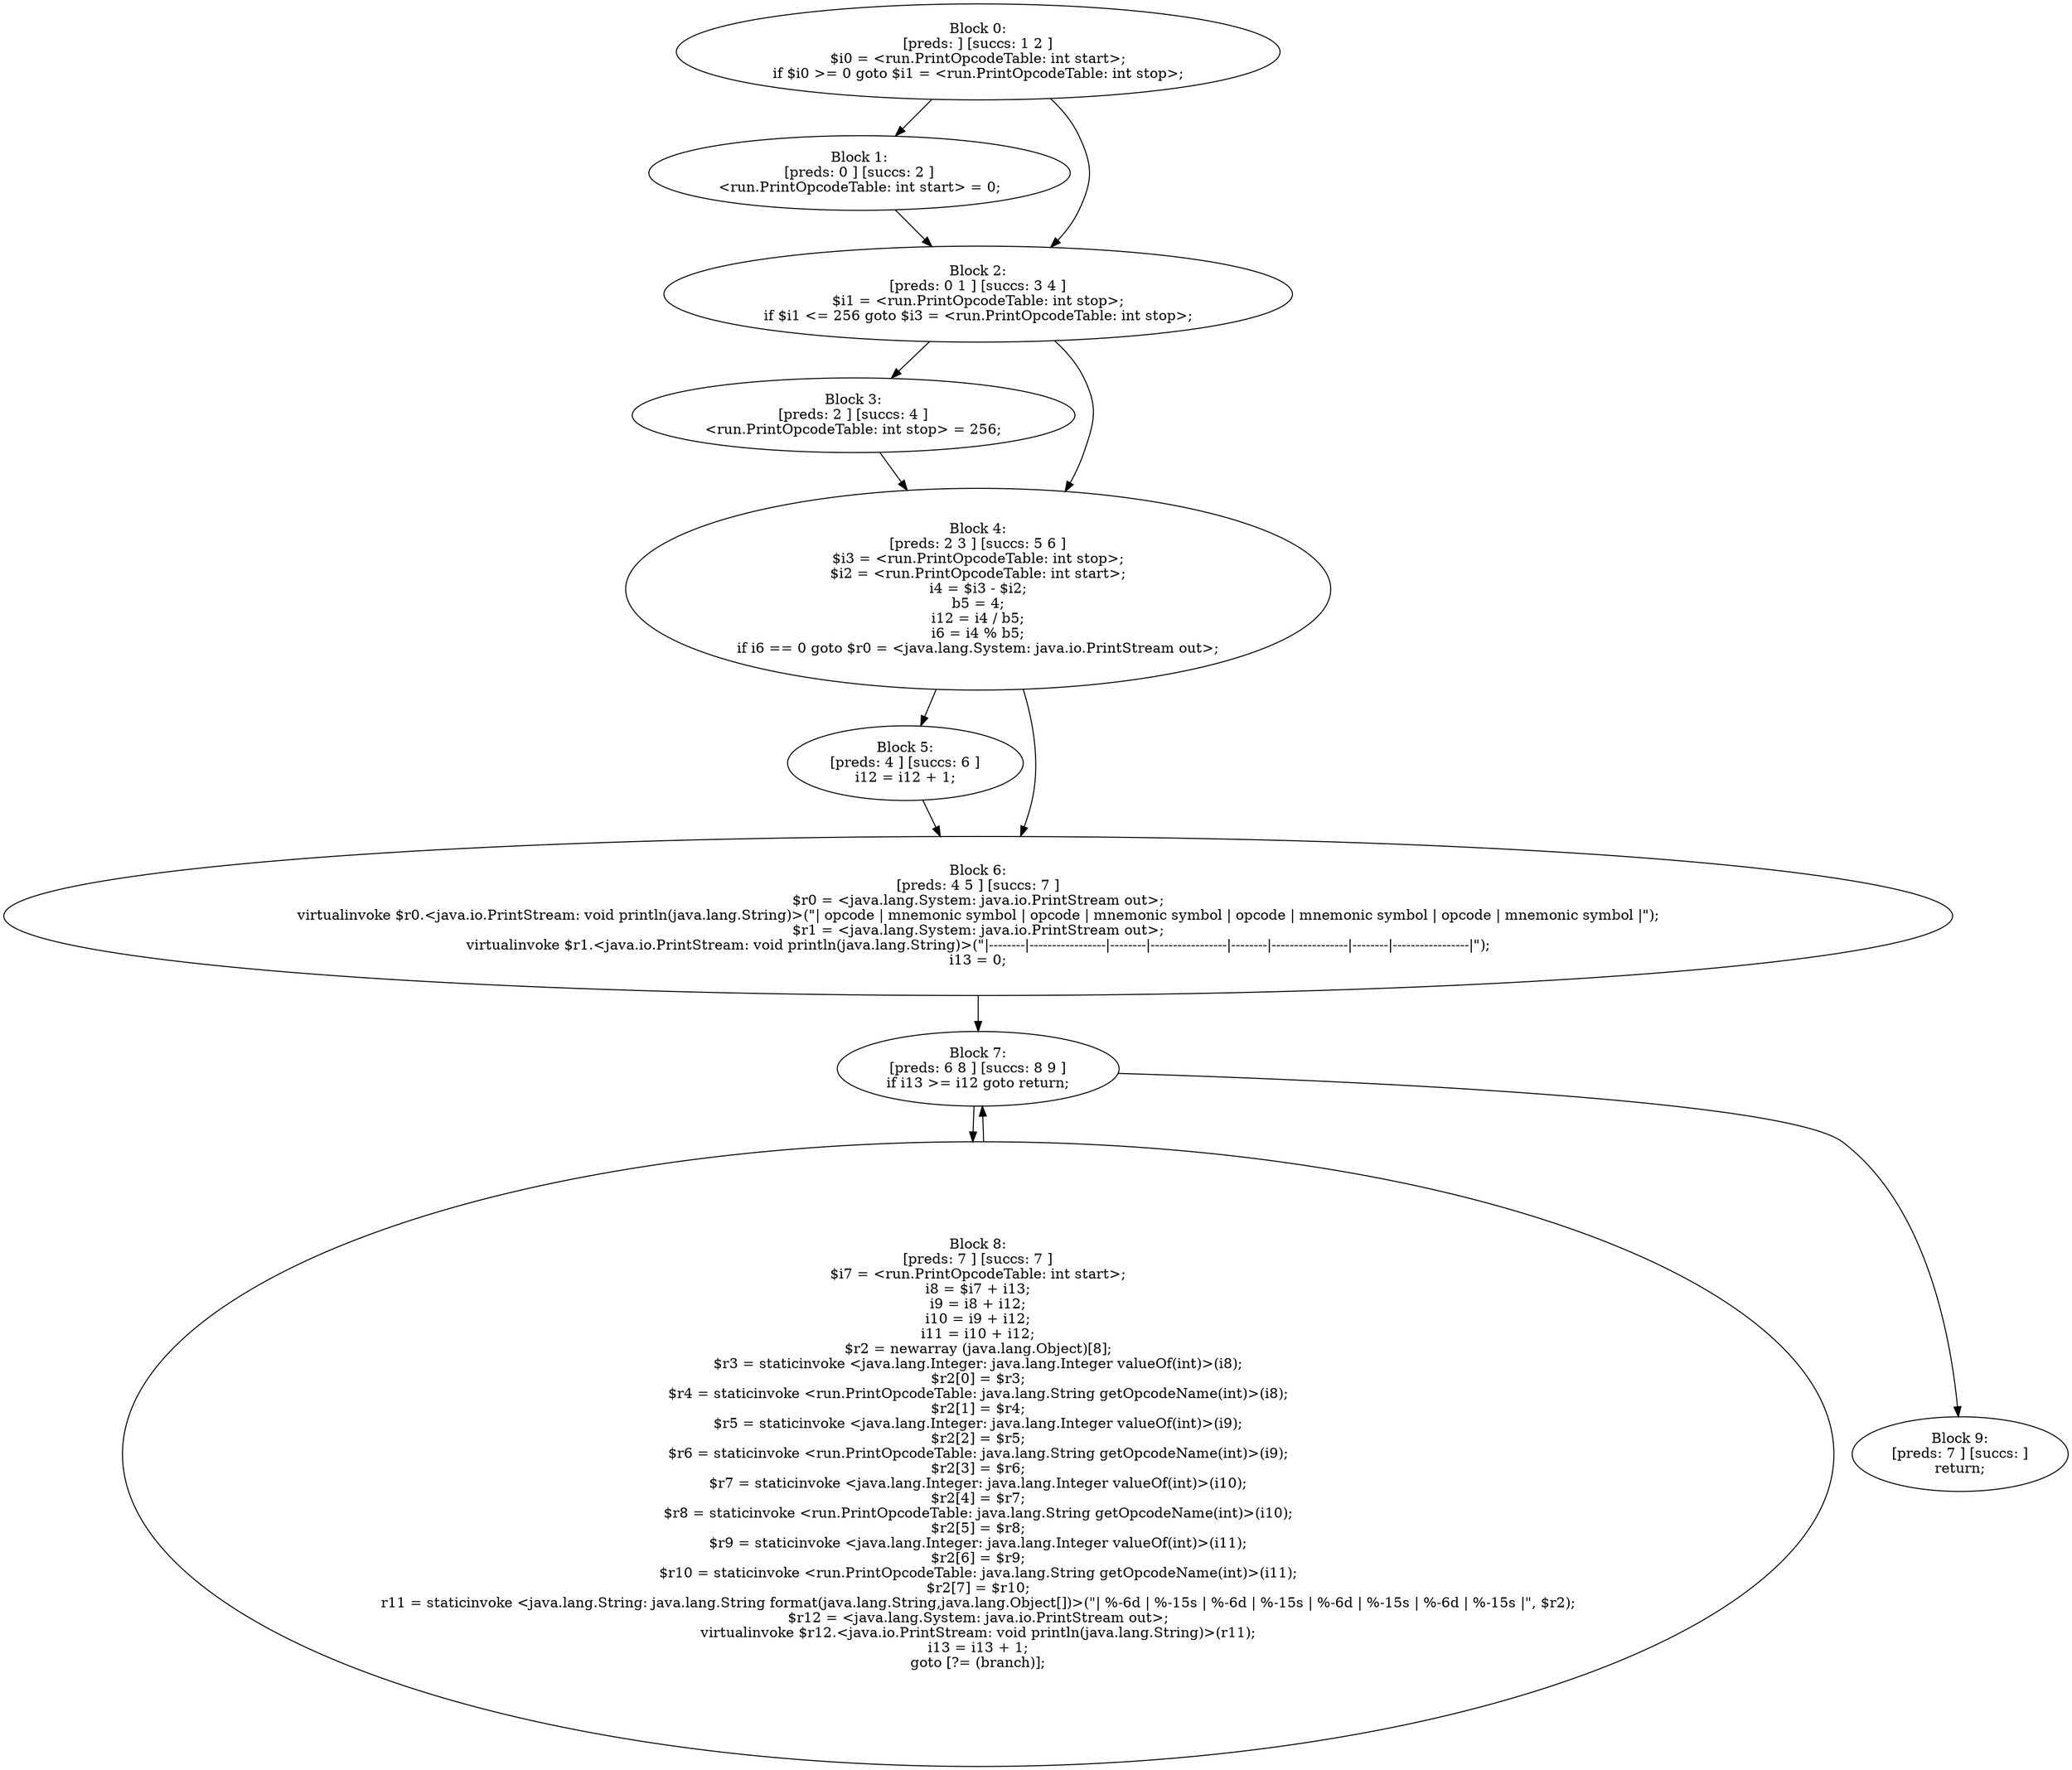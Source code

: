 digraph "unitGraph" {
    "Block 0:
[preds: ] [succs: 1 2 ]
$i0 = <run.PrintOpcodeTable: int start>;
if $i0 >= 0 goto $i1 = <run.PrintOpcodeTable: int stop>;
"
    "Block 1:
[preds: 0 ] [succs: 2 ]
<run.PrintOpcodeTable: int start> = 0;
"
    "Block 2:
[preds: 0 1 ] [succs: 3 4 ]
$i1 = <run.PrintOpcodeTable: int stop>;
if $i1 <= 256 goto $i3 = <run.PrintOpcodeTable: int stop>;
"
    "Block 3:
[preds: 2 ] [succs: 4 ]
<run.PrintOpcodeTable: int stop> = 256;
"
    "Block 4:
[preds: 2 3 ] [succs: 5 6 ]
$i3 = <run.PrintOpcodeTable: int stop>;
$i2 = <run.PrintOpcodeTable: int start>;
i4 = $i3 - $i2;
b5 = 4;
i12 = i4 / b5;
i6 = i4 % b5;
if i6 == 0 goto $r0 = <java.lang.System: java.io.PrintStream out>;
"
    "Block 5:
[preds: 4 ] [succs: 6 ]
i12 = i12 + 1;
"
    "Block 6:
[preds: 4 5 ] [succs: 7 ]
$r0 = <java.lang.System: java.io.PrintStream out>;
virtualinvoke $r0.<java.io.PrintStream: void println(java.lang.String)>(\"| opcode | mnemonic symbol | opcode | mnemonic symbol | opcode | mnemonic symbol | opcode | mnemonic symbol |\");
$r1 = <java.lang.System: java.io.PrintStream out>;
virtualinvoke $r1.<java.io.PrintStream: void println(java.lang.String)>(\"|--------|-----------------|--------|-----------------|--------|-----------------|--------|-----------------|\");
i13 = 0;
"
    "Block 7:
[preds: 6 8 ] [succs: 8 9 ]
if i13 >= i12 goto return;
"
    "Block 8:
[preds: 7 ] [succs: 7 ]
$i7 = <run.PrintOpcodeTable: int start>;
i8 = $i7 + i13;
i9 = i8 + i12;
i10 = i9 + i12;
i11 = i10 + i12;
$r2 = newarray (java.lang.Object)[8];
$r3 = staticinvoke <java.lang.Integer: java.lang.Integer valueOf(int)>(i8);
$r2[0] = $r3;
$r4 = staticinvoke <run.PrintOpcodeTable: java.lang.String getOpcodeName(int)>(i8);
$r2[1] = $r4;
$r5 = staticinvoke <java.lang.Integer: java.lang.Integer valueOf(int)>(i9);
$r2[2] = $r5;
$r6 = staticinvoke <run.PrintOpcodeTable: java.lang.String getOpcodeName(int)>(i9);
$r2[3] = $r6;
$r7 = staticinvoke <java.lang.Integer: java.lang.Integer valueOf(int)>(i10);
$r2[4] = $r7;
$r8 = staticinvoke <run.PrintOpcodeTable: java.lang.String getOpcodeName(int)>(i10);
$r2[5] = $r8;
$r9 = staticinvoke <java.lang.Integer: java.lang.Integer valueOf(int)>(i11);
$r2[6] = $r9;
$r10 = staticinvoke <run.PrintOpcodeTable: java.lang.String getOpcodeName(int)>(i11);
$r2[7] = $r10;
r11 = staticinvoke <java.lang.String: java.lang.String format(java.lang.String,java.lang.Object[])>(\"| %-6d | %-15s | %-6d | %-15s | %-6d | %-15s | %-6d | %-15s |\", $r2);
$r12 = <java.lang.System: java.io.PrintStream out>;
virtualinvoke $r12.<java.io.PrintStream: void println(java.lang.String)>(r11);
i13 = i13 + 1;
goto [?= (branch)];
"
    "Block 9:
[preds: 7 ] [succs: ]
return;
"
    "Block 0:
[preds: ] [succs: 1 2 ]
$i0 = <run.PrintOpcodeTable: int start>;
if $i0 >= 0 goto $i1 = <run.PrintOpcodeTable: int stop>;
"->"Block 1:
[preds: 0 ] [succs: 2 ]
<run.PrintOpcodeTable: int start> = 0;
";
    "Block 0:
[preds: ] [succs: 1 2 ]
$i0 = <run.PrintOpcodeTable: int start>;
if $i0 >= 0 goto $i1 = <run.PrintOpcodeTable: int stop>;
"->"Block 2:
[preds: 0 1 ] [succs: 3 4 ]
$i1 = <run.PrintOpcodeTable: int stop>;
if $i1 <= 256 goto $i3 = <run.PrintOpcodeTable: int stop>;
";
    "Block 1:
[preds: 0 ] [succs: 2 ]
<run.PrintOpcodeTable: int start> = 0;
"->"Block 2:
[preds: 0 1 ] [succs: 3 4 ]
$i1 = <run.PrintOpcodeTable: int stop>;
if $i1 <= 256 goto $i3 = <run.PrintOpcodeTable: int stop>;
";
    "Block 2:
[preds: 0 1 ] [succs: 3 4 ]
$i1 = <run.PrintOpcodeTable: int stop>;
if $i1 <= 256 goto $i3 = <run.PrintOpcodeTable: int stop>;
"->"Block 3:
[preds: 2 ] [succs: 4 ]
<run.PrintOpcodeTable: int stop> = 256;
";
    "Block 2:
[preds: 0 1 ] [succs: 3 4 ]
$i1 = <run.PrintOpcodeTable: int stop>;
if $i1 <= 256 goto $i3 = <run.PrintOpcodeTable: int stop>;
"->"Block 4:
[preds: 2 3 ] [succs: 5 6 ]
$i3 = <run.PrintOpcodeTable: int stop>;
$i2 = <run.PrintOpcodeTable: int start>;
i4 = $i3 - $i2;
b5 = 4;
i12 = i4 / b5;
i6 = i4 % b5;
if i6 == 0 goto $r0 = <java.lang.System: java.io.PrintStream out>;
";
    "Block 3:
[preds: 2 ] [succs: 4 ]
<run.PrintOpcodeTable: int stop> = 256;
"->"Block 4:
[preds: 2 3 ] [succs: 5 6 ]
$i3 = <run.PrintOpcodeTable: int stop>;
$i2 = <run.PrintOpcodeTable: int start>;
i4 = $i3 - $i2;
b5 = 4;
i12 = i4 / b5;
i6 = i4 % b5;
if i6 == 0 goto $r0 = <java.lang.System: java.io.PrintStream out>;
";
    "Block 4:
[preds: 2 3 ] [succs: 5 6 ]
$i3 = <run.PrintOpcodeTable: int stop>;
$i2 = <run.PrintOpcodeTable: int start>;
i4 = $i3 - $i2;
b5 = 4;
i12 = i4 / b5;
i6 = i4 % b5;
if i6 == 0 goto $r0 = <java.lang.System: java.io.PrintStream out>;
"->"Block 5:
[preds: 4 ] [succs: 6 ]
i12 = i12 + 1;
";
    "Block 4:
[preds: 2 3 ] [succs: 5 6 ]
$i3 = <run.PrintOpcodeTable: int stop>;
$i2 = <run.PrintOpcodeTable: int start>;
i4 = $i3 - $i2;
b5 = 4;
i12 = i4 / b5;
i6 = i4 % b5;
if i6 == 0 goto $r0 = <java.lang.System: java.io.PrintStream out>;
"->"Block 6:
[preds: 4 5 ] [succs: 7 ]
$r0 = <java.lang.System: java.io.PrintStream out>;
virtualinvoke $r0.<java.io.PrintStream: void println(java.lang.String)>(\"| opcode | mnemonic symbol | opcode | mnemonic symbol | opcode | mnemonic symbol | opcode | mnemonic symbol |\");
$r1 = <java.lang.System: java.io.PrintStream out>;
virtualinvoke $r1.<java.io.PrintStream: void println(java.lang.String)>(\"|--------|-----------------|--------|-----------------|--------|-----------------|--------|-----------------|\");
i13 = 0;
";
    "Block 5:
[preds: 4 ] [succs: 6 ]
i12 = i12 + 1;
"->"Block 6:
[preds: 4 5 ] [succs: 7 ]
$r0 = <java.lang.System: java.io.PrintStream out>;
virtualinvoke $r0.<java.io.PrintStream: void println(java.lang.String)>(\"| opcode | mnemonic symbol | opcode | mnemonic symbol | opcode | mnemonic symbol | opcode | mnemonic symbol |\");
$r1 = <java.lang.System: java.io.PrintStream out>;
virtualinvoke $r1.<java.io.PrintStream: void println(java.lang.String)>(\"|--------|-----------------|--------|-----------------|--------|-----------------|--------|-----------------|\");
i13 = 0;
";
    "Block 6:
[preds: 4 5 ] [succs: 7 ]
$r0 = <java.lang.System: java.io.PrintStream out>;
virtualinvoke $r0.<java.io.PrintStream: void println(java.lang.String)>(\"| opcode | mnemonic symbol | opcode | mnemonic symbol | opcode | mnemonic symbol | opcode | mnemonic symbol |\");
$r1 = <java.lang.System: java.io.PrintStream out>;
virtualinvoke $r1.<java.io.PrintStream: void println(java.lang.String)>(\"|--------|-----------------|--------|-----------------|--------|-----------------|--------|-----------------|\");
i13 = 0;
"->"Block 7:
[preds: 6 8 ] [succs: 8 9 ]
if i13 >= i12 goto return;
";
    "Block 7:
[preds: 6 8 ] [succs: 8 9 ]
if i13 >= i12 goto return;
"->"Block 8:
[preds: 7 ] [succs: 7 ]
$i7 = <run.PrintOpcodeTable: int start>;
i8 = $i7 + i13;
i9 = i8 + i12;
i10 = i9 + i12;
i11 = i10 + i12;
$r2 = newarray (java.lang.Object)[8];
$r3 = staticinvoke <java.lang.Integer: java.lang.Integer valueOf(int)>(i8);
$r2[0] = $r3;
$r4 = staticinvoke <run.PrintOpcodeTable: java.lang.String getOpcodeName(int)>(i8);
$r2[1] = $r4;
$r5 = staticinvoke <java.lang.Integer: java.lang.Integer valueOf(int)>(i9);
$r2[2] = $r5;
$r6 = staticinvoke <run.PrintOpcodeTable: java.lang.String getOpcodeName(int)>(i9);
$r2[3] = $r6;
$r7 = staticinvoke <java.lang.Integer: java.lang.Integer valueOf(int)>(i10);
$r2[4] = $r7;
$r8 = staticinvoke <run.PrintOpcodeTable: java.lang.String getOpcodeName(int)>(i10);
$r2[5] = $r8;
$r9 = staticinvoke <java.lang.Integer: java.lang.Integer valueOf(int)>(i11);
$r2[6] = $r9;
$r10 = staticinvoke <run.PrintOpcodeTable: java.lang.String getOpcodeName(int)>(i11);
$r2[7] = $r10;
r11 = staticinvoke <java.lang.String: java.lang.String format(java.lang.String,java.lang.Object[])>(\"| %-6d | %-15s | %-6d | %-15s | %-6d | %-15s | %-6d | %-15s |\", $r2);
$r12 = <java.lang.System: java.io.PrintStream out>;
virtualinvoke $r12.<java.io.PrintStream: void println(java.lang.String)>(r11);
i13 = i13 + 1;
goto [?= (branch)];
";
    "Block 7:
[preds: 6 8 ] [succs: 8 9 ]
if i13 >= i12 goto return;
"->"Block 9:
[preds: 7 ] [succs: ]
return;
";
    "Block 8:
[preds: 7 ] [succs: 7 ]
$i7 = <run.PrintOpcodeTable: int start>;
i8 = $i7 + i13;
i9 = i8 + i12;
i10 = i9 + i12;
i11 = i10 + i12;
$r2 = newarray (java.lang.Object)[8];
$r3 = staticinvoke <java.lang.Integer: java.lang.Integer valueOf(int)>(i8);
$r2[0] = $r3;
$r4 = staticinvoke <run.PrintOpcodeTable: java.lang.String getOpcodeName(int)>(i8);
$r2[1] = $r4;
$r5 = staticinvoke <java.lang.Integer: java.lang.Integer valueOf(int)>(i9);
$r2[2] = $r5;
$r6 = staticinvoke <run.PrintOpcodeTable: java.lang.String getOpcodeName(int)>(i9);
$r2[3] = $r6;
$r7 = staticinvoke <java.lang.Integer: java.lang.Integer valueOf(int)>(i10);
$r2[4] = $r7;
$r8 = staticinvoke <run.PrintOpcodeTable: java.lang.String getOpcodeName(int)>(i10);
$r2[5] = $r8;
$r9 = staticinvoke <java.lang.Integer: java.lang.Integer valueOf(int)>(i11);
$r2[6] = $r9;
$r10 = staticinvoke <run.PrintOpcodeTable: java.lang.String getOpcodeName(int)>(i11);
$r2[7] = $r10;
r11 = staticinvoke <java.lang.String: java.lang.String format(java.lang.String,java.lang.Object[])>(\"| %-6d | %-15s | %-6d | %-15s | %-6d | %-15s | %-6d | %-15s |\", $r2);
$r12 = <java.lang.System: java.io.PrintStream out>;
virtualinvoke $r12.<java.io.PrintStream: void println(java.lang.String)>(r11);
i13 = i13 + 1;
goto [?= (branch)];
"->"Block 7:
[preds: 6 8 ] [succs: 8 9 ]
if i13 >= i12 goto return;
";
}
